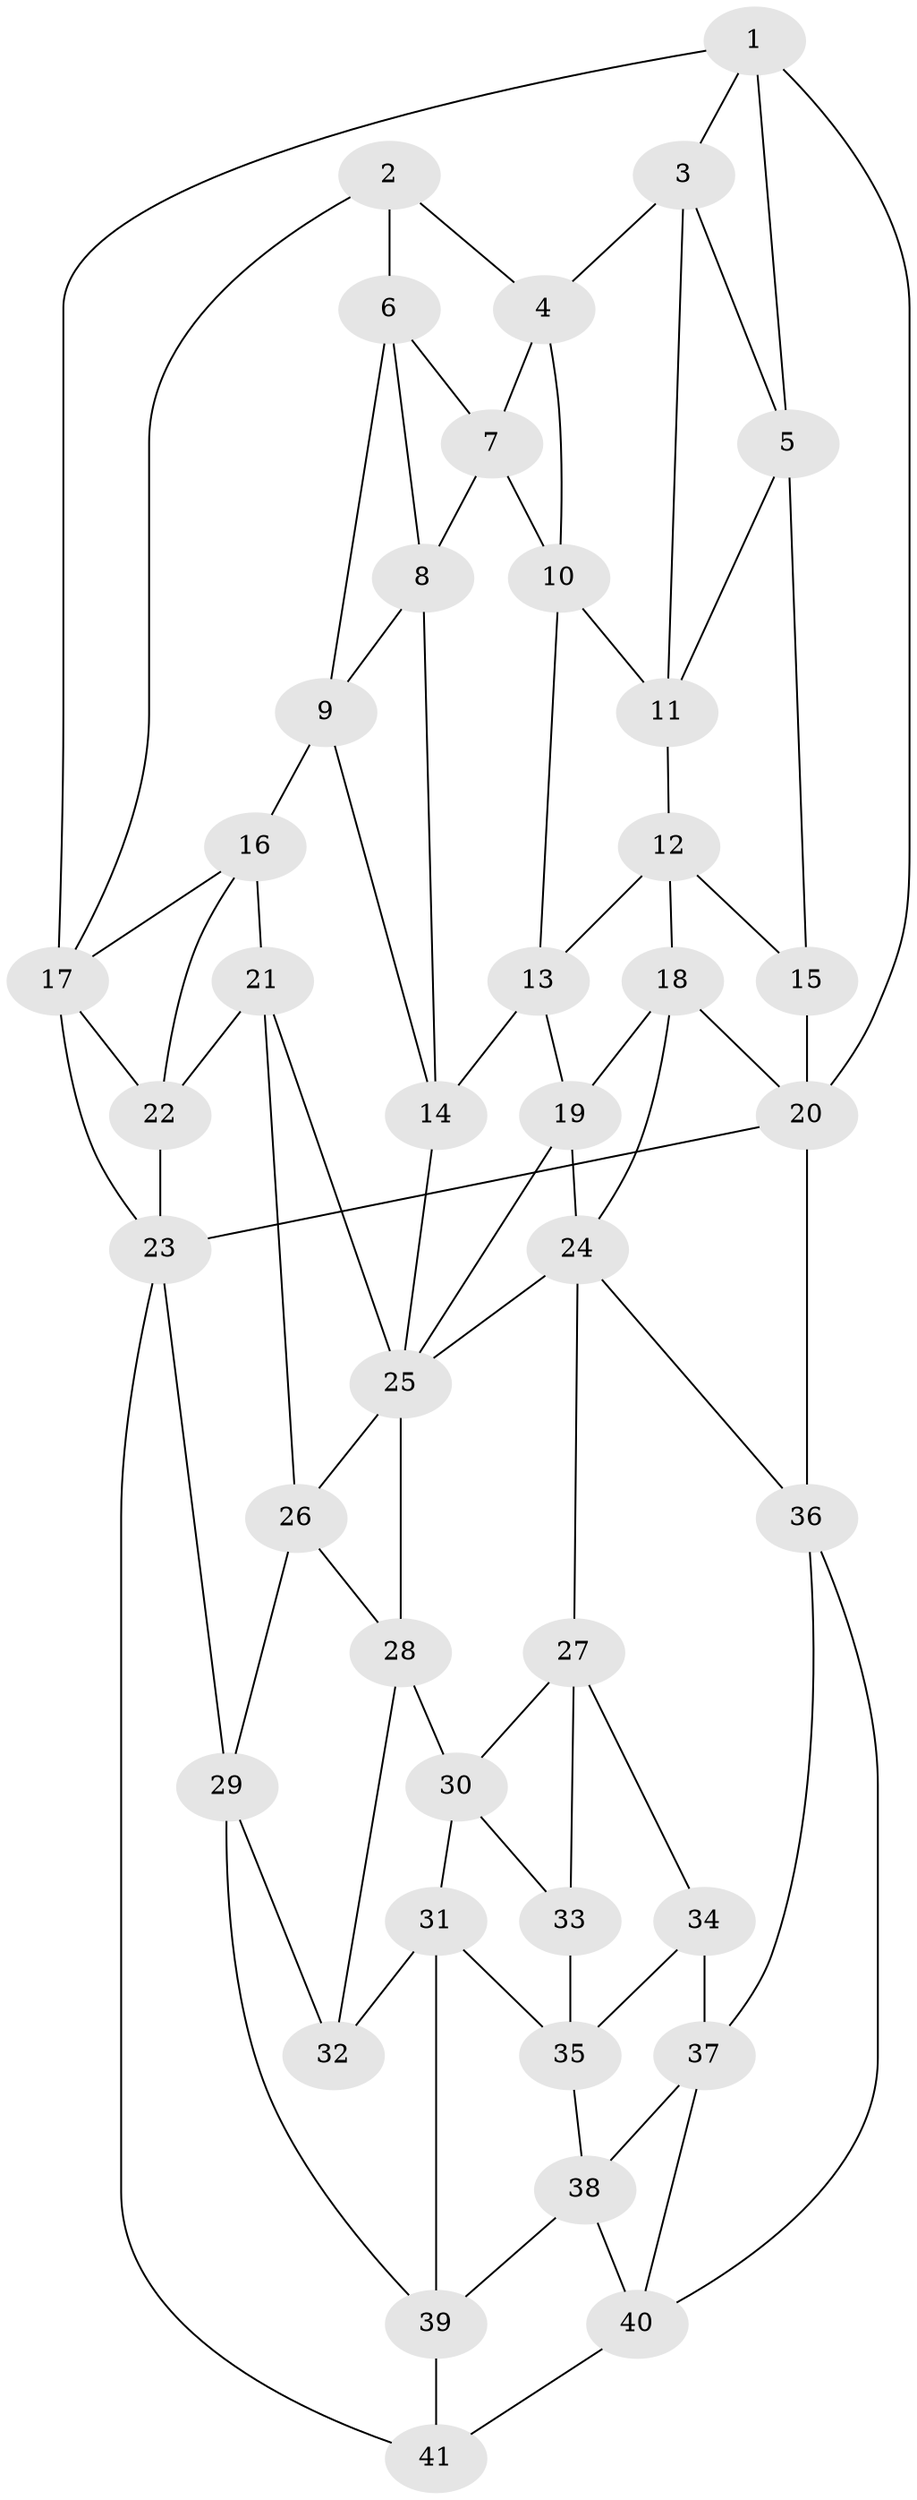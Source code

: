 // original degree distribution, {3: 0.024390243902439025, 6: 0.24390243902439024, 5: 0.4634146341463415, 4: 0.2682926829268293}
// Generated by graph-tools (version 1.1) at 2025/51/03/09/25 03:51:09]
// undirected, 41 vertices, 82 edges
graph export_dot {
graph [start="1"]
  node [color=gray90,style=filled];
  1;
  2;
  3;
  4;
  5;
  6;
  7;
  8;
  9;
  10;
  11;
  12;
  13;
  14;
  15;
  16;
  17;
  18;
  19;
  20;
  21;
  22;
  23;
  24;
  25;
  26;
  27;
  28;
  29;
  30;
  31;
  32;
  33;
  34;
  35;
  36;
  37;
  38;
  39;
  40;
  41;
  1 -- 3 [weight=1.0];
  1 -- 5 [weight=1.0];
  1 -- 17 [weight=1.0];
  1 -- 20 [weight=1.0];
  2 -- 4 [weight=1.0];
  2 -- 6 [weight=1.0];
  2 -- 17 [weight=1.0];
  3 -- 4 [weight=1.0];
  3 -- 5 [weight=1.0];
  3 -- 11 [weight=1.0];
  4 -- 7 [weight=1.0];
  4 -- 10 [weight=1.0];
  5 -- 11 [weight=1.0];
  5 -- 15 [weight=1.0];
  6 -- 7 [weight=1.0];
  6 -- 8 [weight=1.0];
  6 -- 9 [weight=1.0];
  7 -- 8 [weight=1.0];
  7 -- 10 [weight=1.0];
  8 -- 9 [weight=1.0];
  8 -- 14 [weight=1.0];
  9 -- 14 [weight=1.0];
  9 -- 16 [weight=1.0];
  10 -- 11 [weight=1.0];
  10 -- 13 [weight=1.0];
  11 -- 12 [weight=1.0];
  12 -- 13 [weight=1.0];
  12 -- 15 [weight=1.0];
  12 -- 18 [weight=1.0];
  13 -- 14 [weight=1.0];
  13 -- 19 [weight=1.0];
  14 -- 25 [weight=1.0];
  15 -- 20 [weight=1.0];
  16 -- 17 [weight=1.0];
  16 -- 21 [weight=1.0];
  16 -- 22 [weight=1.0];
  17 -- 22 [weight=1.0];
  17 -- 23 [weight=1.0];
  18 -- 19 [weight=1.0];
  18 -- 20 [weight=1.0];
  18 -- 24 [weight=1.0];
  19 -- 24 [weight=1.0];
  19 -- 25 [weight=1.0];
  20 -- 23 [weight=1.0];
  20 -- 36 [weight=1.0];
  21 -- 22 [weight=1.0];
  21 -- 25 [weight=1.0];
  21 -- 26 [weight=1.0];
  22 -- 23 [weight=1.0];
  23 -- 29 [weight=1.0];
  23 -- 41 [weight=1.0];
  24 -- 25 [weight=1.0];
  24 -- 27 [weight=1.0];
  24 -- 36 [weight=1.0];
  25 -- 26 [weight=1.0];
  25 -- 28 [weight=1.0];
  26 -- 28 [weight=1.0];
  26 -- 29 [weight=1.0];
  27 -- 30 [weight=1.0];
  27 -- 33 [weight=1.0];
  27 -- 34 [weight=1.0];
  28 -- 30 [weight=1.0];
  28 -- 32 [weight=1.0];
  29 -- 32 [weight=1.0];
  29 -- 39 [weight=1.0];
  30 -- 31 [weight=1.0];
  30 -- 33 [weight=1.0];
  31 -- 32 [weight=1.0];
  31 -- 35 [weight=1.0];
  31 -- 39 [weight=1.0];
  33 -- 35 [weight=1.0];
  34 -- 35 [weight=1.0];
  34 -- 37 [weight=1.0];
  35 -- 38 [weight=1.0];
  36 -- 37 [weight=1.0];
  36 -- 40 [weight=1.0];
  37 -- 38 [weight=1.0];
  37 -- 40 [weight=1.0];
  38 -- 39 [weight=1.0];
  38 -- 40 [weight=1.0];
  39 -- 41 [weight=1.0];
  40 -- 41 [weight=1.0];
}

